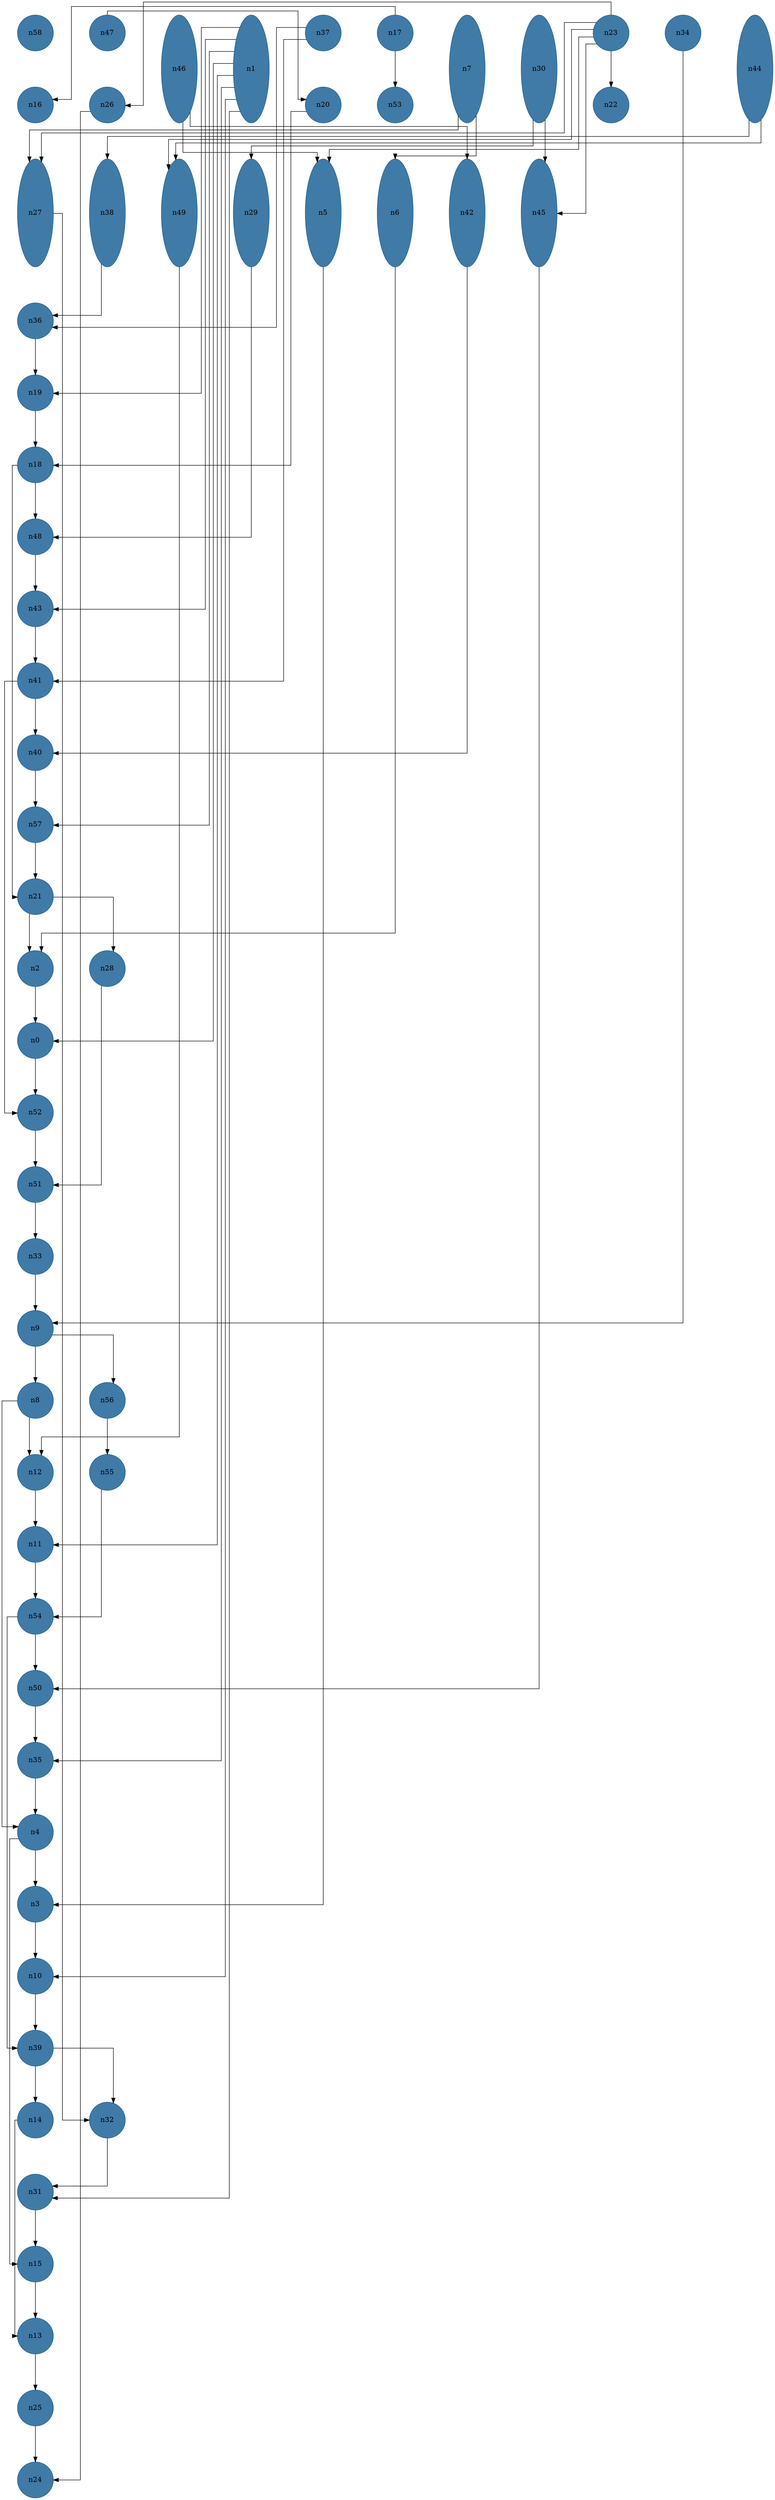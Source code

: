 //do not use DOT to generate pdf use NEATO or FDP
digraph{
layout="neato";
splines="ortho";
n58[shape="ellipse", style="filled", color="#004E8ABF", pos="0,70!", height="1", width="1"];
n47[shape="ellipse", style="filled", color="#004E8ABF", pos="2,70!", height="1", width="1"];
n47 -> n20;
n46[shape="ellipse", style="filled", color="#004E8ABF", pos="4,69!", height="3", width="1"];
n46 -> n5;
n46 -> n42;
n1[shape="ellipse", style="filled", color="#004E8ABF", pos="6,69!", height="3", width="1"];
n1 -> n35;
n1 -> n57;
n1 -> n0;
n1 -> n19;
n1 -> n10;
n1 -> n43;
n1 -> n31;
n1 -> n11;
n37[shape="ellipse", style="filled", color="#004E8ABF", pos="8,70!", height="1", width="1"];
n37 -> n36;
n37 -> n41;
n17[shape="ellipse", style="filled", color="#004E8ABF", pos="10,70!", height="1", width="1"];
n17 -> n16;
n17 -> n53;
n7[shape="ellipse", style="filled", color="#004E8ABF", pos="12,69!", height="3", width="1"];
n7 -> n27;
n7 -> n6;
n30[shape="ellipse", style="filled", color="#004E8ABF", pos="14,69!", height="3", width="1"];
n30 -> n29;
n30 -> n45;
n23[shape="ellipse", style="filled", color="#004E8ABF", pos="16,70!", height="1", width="1"];
n23 -> n27;
n23 -> n49;
n23 -> n26;
n23 -> n5;
n23 -> n45;
n23 -> n22;
n34[shape="ellipse", style="filled", color="#004E8ABF", pos="18,70!", height="1", width="1"];
n34 -> n9;
n44[shape="ellipse", style="filled", color="#004E8ABF", pos="20,69!", height="3", width="1"];
n44 -> n38;
n44 -> n49;
n16[shape="ellipse", style="filled", color="#004E8ABF", pos="0,68!", height="1", width="1"];
n26[shape="ellipse", style="filled", color="#004E8ABF", pos="2,68!", height="1", width="1"];
n26 -> n24;
n20[shape="ellipse", style="filled", color="#004E8ABF", pos="8,68!", height="1", width="1"];
n20 -> n18;
n53[shape="ellipse", style="filled", color="#004E8ABF", pos="10,68!", height="1", width="1"];
n22[shape="ellipse", style="filled", color="#004E8ABF", pos="16,68!", height="1", width="1"];
n27[shape="ellipse", style="filled", color="#004E8ABF", pos="0,65!", height="3", width="1"];
n27 -> n32;
n38[shape="ellipse", style="filled", color="#004E8ABF", pos="2,65!", height="3", width="1"];
n38 -> n36;
n49[shape="ellipse", style="filled", color="#004E8ABF", pos="4,65!", height="3", width="1"];
n49 -> n12;
n29[shape="ellipse", style="filled", color="#004E8ABF", pos="6,65!", height="3", width="1"];
n29 -> n48;
n5[shape="ellipse", style="filled", color="#004E8ABF", pos="8,65!", height="3", width="1"];
n5 -> n3;
n6[shape="ellipse", style="filled", color="#004E8ABF", pos="10,65!", height="3", width="1"];
n6 -> n2;
n42[shape="ellipse", style="filled", color="#004E8ABF", pos="12,65!", height="3", width="1"];
n42 -> n40;
n45[shape="ellipse", style="filled", color="#004E8ABF", pos="14,65!", height="3", width="1"];
n45 -> n50;
n36[shape="ellipse", style="filled", color="#004E8ABF", pos="0,62!", height="1", width="1"];
n36 -> n19;
n19[shape="ellipse", style="filled", color="#004E8ABF", pos="0,60!", height="1", width="1"];
n19 -> n18;
n18[shape="ellipse", style="filled", color="#004E8ABF", pos="0,58!", height="1", width="1"];
n18 -> n48;
n18 -> n21;
n48[shape="ellipse", style="filled", color="#004E8ABF", pos="0,56!", height="1", width="1"];
n48 -> n43;
n43[shape="ellipse", style="filled", color="#004E8ABF", pos="0,54!", height="1", width="1"];
n43 -> n41;
n41[shape="ellipse", style="filled", color="#004E8ABF", pos="0,52!", height="1", width="1"];
n41 -> n52;
n41 -> n40;
n40[shape="ellipse", style="filled", color="#004E8ABF", pos="0,50!", height="1", width="1"];
n40 -> n57;
n57[shape="ellipse", style="filled", color="#004E8ABF", pos="0,48!", height="1", width="1"];
n57 -> n21;
n21[shape="ellipse", style="filled", color="#004E8ABF", pos="0,46!", height="1", width="1"];
n21 -> n2;
n21 -> n28;
n2[shape="ellipse", style="filled", color="#004E8ABF", pos="0,44!", height="1", width="1"];
n2 -> n0;
n28[shape="ellipse", style="filled", color="#004E8ABF", pos="2,44!", height="1", width="1"];
n28 -> n51;
n0[shape="ellipse", style="filled", color="#004E8ABF", pos="0,42!", height="1", width="1"];
n0 -> n52;
n52[shape="ellipse", style="filled", color="#004E8ABF", pos="0,40!", height="1", width="1"];
n52 -> n51;
n51[shape="ellipse", style="filled", color="#004E8ABF", pos="0,38!", height="1", width="1"];
n51 -> n33;
n33[shape="ellipse", style="filled", color="#004E8ABF", pos="0,36!", height="1", width="1"];
n33 -> n9;
n9[shape="ellipse", style="filled", color="#004E8ABF", pos="0,34!", height="1", width="1"];
n9 -> n8;
n9 -> n56;
n8[shape="ellipse", style="filled", color="#004E8ABF", pos="0,32!", height="1", width="1"];
n8 -> n4;
n8 -> n12;
n56[shape="ellipse", style="filled", color="#004E8ABF", pos="2,32!", height="1", width="1"];
n56 -> n55;
n12[shape="ellipse", style="filled", color="#004E8ABF", pos="0,30!", height="1", width="1"];
n12 -> n11;
n55[shape="ellipse", style="filled", color="#004E8ABF", pos="2,30!", height="1", width="1"];
n55 -> n54;
n11[shape="ellipse", style="filled", color="#004E8ABF", pos="0,28!", height="1", width="1"];
n11 -> n54;
n54[shape="ellipse", style="filled", color="#004E8ABF", pos="0,26!", height="1", width="1"];
n54 -> n39;
n54 -> n50;
n50[shape="ellipse", style="filled", color="#004E8ABF", pos="0,24!", height="1", width="1"];
n50 -> n35;
n35[shape="ellipse", style="filled", color="#004E8ABF", pos="0,22!", height="1", width="1"];
n35 -> n4;
n4[shape="ellipse", style="filled", color="#004E8ABF", pos="0,20!", height="1", width="1"];
n4 -> n15;
n4 -> n3;
n3[shape="ellipse", style="filled", color="#004E8ABF", pos="0,18!", height="1", width="1"];
n3 -> n10;
n10[shape="ellipse", style="filled", color="#004E8ABF", pos="0,16!", height="1", width="1"];
n10 -> n39;
n39[shape="ellipse", style="filled", color="#004E8ABF", pos="0,14!", height="1", width="1"];
n39 -> n14;
n39 -> n32;
n14[shape="ellipse", style="filled", color="#004E8ABF", pos="0,12!", height="1", width="1"];
n14 -> n13;
n32[shape="ellipse", style="filled", color="#004E8ABF", pos="2,12!", height="1", width="1"];
n32 -> n31;
n31[shape="ellipse", style="filled", color="#004E8ABF", pos="0,10!", height="1", width="1"];
n31 -> n15;
n15[shape="ellipse", style="filled", color="#004E8ABF", pos="0,8!", height="1", width="1"];
n15 -> n13;
n13[shape="ellipse", style="filled", color="#004E8ABF", pos="0,6!", height="1", width="1"];
n13 -> n25;
n25[shape="ellipse", style="filled", color="#004E8ABF", pos="0,4!", height="1", width="1"];
n25 -> n24;
n24[shape="ellipse", style="filled", color="#004E8ABF", pos="0,2!", height="1", width="1"];
}